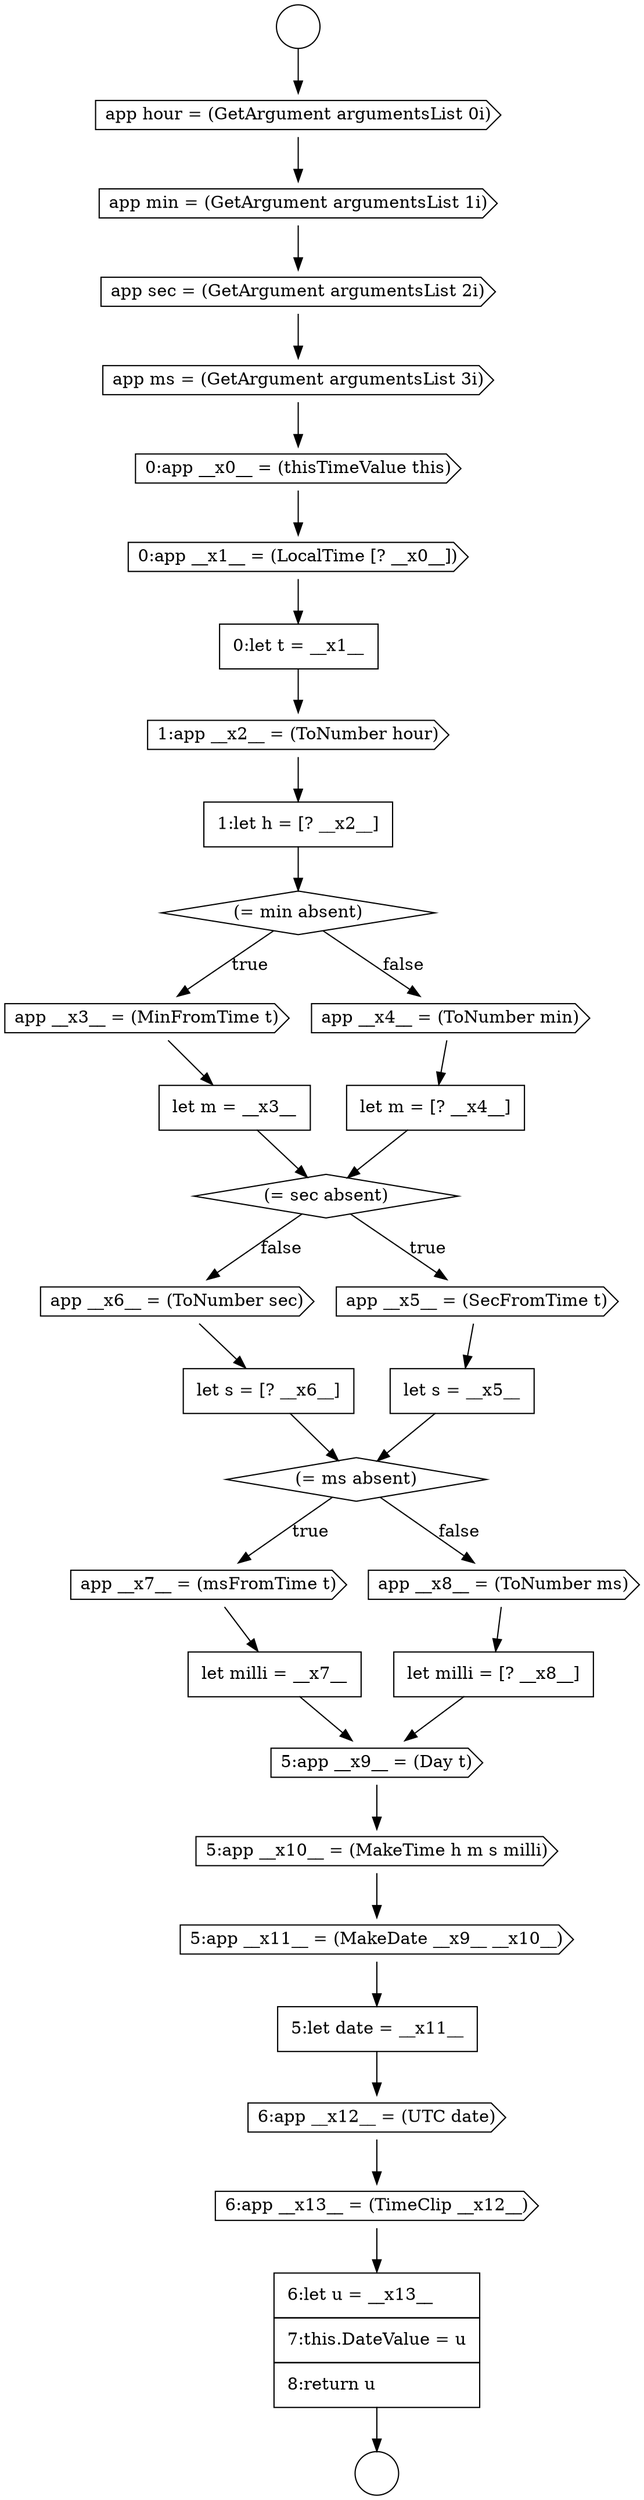 digraph {
  node13162 [shape=none, margin=0, label=<<font color="black">
    <table border="0" cellborder="1" cellspacing="0" cellpadding="10">
      <tr><td align="left">let m = [? __x4__]</td></tr>
    </table>
  </font>> color="black" fillcolor="white" style=filled]
  node13179 [shape=none, margin=0, label=<<font color="black">
    <table border="0" cellborder="1" cellspacing="0" cellpadding="10">
      <tr><td align="left">6:let u = __x13__</td></tr>
      <tr><td align="left">7:this.DateValue = u</td></tr>
      <tr><td align="left">8:return u</td></tr>
    </table>
  </font>> color="black" fillcolor="white" style=filled]
  node13166 [shape=cds, label=<<font color="black">app __x6__ = (ToNumber sec)</font>> color="black" fillcolor="white" style=filled]
  node13155 [shape=none, margin=0, label=<<font color="black">
    <table border="0" cellborder="1" cellspacing="0" cellpadding="10">
      <tr><td align="left">0:let t = __x1__</td></tr>
    </table>
  </font>> color="black" fillcolor="white" style=filled]
  node13148 [shape=circle label=" " color="black" fillcolor="white" style=filled]
  node13154 [shape=cds, label=<<font color="black">0:app __x1__ = (LocalTime [? __x0__])</font>> color="black" fillcolor="white" style=filled]
  node13157 [shape=none, margin=0, label=<<font color="black">
    <table border="0" cellborder="1" cellspacing="0" cellpadding="10">
      <tr><td align="left">1:let h = [? __x2__]</td></tr>
    </table>
  </font>> color="black" fillcolor="white" style=filled]
  node13176 [shape=none, margin=0, label=<<font color="black">
    <table border="0" cellborder="1" cellspacing="0" cellpadding="10">
      <tr><td align="left">5:let date = __x11__</td></tr>
    </table>
  </font>> color="black" fillcolor="white" style=filled]
  node13164 [shape=cds, label=<<font color="black">app __x5__ = (SecFromTime t)</font>> color="black" fillcolor="white" style=filled]
  node13168 [shape=diamond, label=<<font color="black">(= ms absent)</font>> color="black" fillcolor="white" style=filled]
  node13175 [shape=cds, label=<<font color="black">5:app __x11__ = (MakeDate __x9__ __x10__)</font>> color="black" fillcolor="white" style=filled]
  node13165 [shape=none, margin=0, label=<<font color="black">
    <table border="0" cellborder="1" cellspacing="0" cellpadding="10">
      <tr><td align="left">let s = __x5__</td></tr>
    </table>
  </font>> color="black" fillcolor="white" style=filled]
  node13177 [shape=cds, label=<<font color="black">6:app __x12__ = (UTC date)</font>> color="black" fillcolor="white" style=filled]
  node13159 [shape=cds, label=<<font color="black">app __x3__ = (MinFromTime t)</font>> color="black" fillcolor="white" style=filled]
  node13152 [shape=cds, label=<<font color="black">app ms = (GetArgument argumentsList 3i)</font>> color="black" fillcolor="white" style=filled]
  node13174 [shape=cds, label=<<font color="black">5:app __x10__ = (MakeTime h m s milli)</font>> color="black" fillcolor="white" style=filled]
  node13147 [shape=circle label=" " color="black" fillcolor="white" style=filled]
  node13151 [shape=cds, label=<<font color="black">app sec = (GetArgument argumentsList 2i)</font>> color="black" fillcolor="white" style=filled]
  node13170 [shape=none, margin=0, label=<<font color="black">
    <table border="0" cellborder="1" cellspacing="0" cellpadding="10">
      <tr><td align="left">let milli = __x7__</td></tr>
    </table>
  </font>> color="black" fillcolor="white" style=filled]
  node13158 [shape=diamond, label=<<font color="black">(= min absent)</font>> color="black" fillcolor="white" style=filled]
  node13153 [shape=cds, label=<<font color="black">0:app __x0__ = (thisTimeValue this)</font>> color="black" fillcolor="white" style=filled]
  node13173 [shape=cds, label=<<font color="black">5:app __x9__ = (Day t)</font>> color="black" fillcolor="white" style=filled]
  node13163 [shape=diamond, label=<<font color="black">(= sec absent)</font>> color="black" fillcolor="white" style=filled]
  node13169 [shape=cds, label=<<font color="black">app __x7__ = (msFromTime t)</font>> color="black" fillcolor="white" style=filled]
  node13167 [shape=none, margin=0, label=<<font color="black">
    <table border="0" cellborder="1" cellspacing="0" cellpadding="10">
      <tr><td align="left">let s = [? __x6__]</td></tr>
    </table>
  </font>> color="black" fillcolor="white" style=filled]
  node13149 [shape=cds, label=<<font color="black">app hour = (GetArgument argumentsList 0i)</font>> color="black" fillcolor="white" style=filled]
  node13172 [shape=none, margin=0, label=<<font color="black">
    <table border="0" cellborder="1" cellspacing="0" cellpadding="10">
      <tr><td align="left">let milli = [? __x8__]</td></tr>
    </table>
  </font>> color="black" fillcolor="white" style=filled]
  node13160 [shape=none, margin=0, label=<<font color="black">
    <table border="0" cellborder="1" cellspacing="0" cellpadding="10">
      <tr><td align="left">let m = __x3__</td></tr>
    </table>
  </font>> color="black" fillcolor="white" style=filled]
  node13178 [shape=cds, label=<<font color="black">6:app __x13__ = (TimeClip __x12__)</font>> color="black" fillcolor="white" style=filled]
  node13171 [shape=cds, label=<<font color="black">app __x8__ = (ToNumber ms)</font>> color="black" fillcolor="white" style=filled]
  node13161 [shape=cds, label=<<font color="black">app __x4__ = (ToNumber min)</font>> color="black" fillcolor="white" style=filled]
  node13150 [shape=cds, label=<<font color="black">app min = (GetArgument argumentsList 1i)</font>> color="black" fillcolor="white" style=filled]
  node13156 [shape=cds, label=<<font color="black">1:app __x2__ = (ToNumber hour)</font>> color="black" fillcolor="white" style=filled]
  node13172 -> node13173 [ color="black"]
  node13157 -> node13158 [ color="black"]
  node13154 -> node13155 [ color="black"]
  node13159 -> node13160 [ color="black"]
  node13170 -> node13173 [ color="black"]
  node13155 -> node13156 [ color="black"]
  node13175 -> node13176 [ color="black"]
  node13149 -> node13150 [ color="black"]
  node13174 -> node13175 [ color="black"]
  node13173 -> node13174 [ color="black"]
  node13167 -> node13168 [ color="black"]
  node13147 -> node13149 [ color="black"]
  node13151 -> node13152 [ color="black"]
  node13165 -> node13168 [ color="black"]
  node13156 -> node13157 [ color="black"]
  node13150 -> node13151 [ color="black"]
  node13176 -> node13177 [ color="black"]
  node13152 -> node13153 [ color="black"]
  node13162 -> node13163 [ color="black"]
  node13163 -> node13164 [label=<<font color="black">true</font>> color="black"]
  node13163 -> node13166 [label=<<font color="black">false</font>> color="black"]
  node13168 -> node13169 [label=<<font color="black">true</font>> color="black"]
  node13168 -> node13171 [label=<<font color="black">false</font>> color="black"]
  node13164 -> node13165 [ color="black"]
  node13158 -> node13159 [label=<<font color="black">true</font>> color="black"]
  node13158 -> node13161 [label=<<font color="black">false</font>> color="black"]
  node13179 -> node13148 [ color="black"]
  node13178 -> node13179 [ color="black"]
  node13166 -> node13167 [ color="black"]
  node13161 -> node13162 [ color="black"]
  node13169 -> node13170 [ color="black"]
  node13171 -> node13172 [ color="black"]
  node13177 -> node13178 [ color="black"]
  node13160 -> node13163 [ color="black"]
  node13153 -> node13154 [ color="black"]
}
